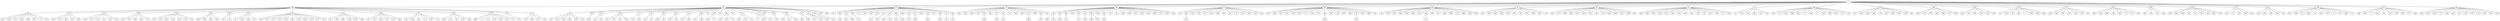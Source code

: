 strict graph G {
1;
296;
311;
327;
123;
492;
141;
164;
444;
43;
28;
253;
312;
496;
250;
394;
283;
267;
112;
322;
401;
419;
53;
416;
326;
475;
185;
434;
376;
452;
189;
130;
109;
163;
212;
363;
313;
198;
97;
336;
337;
26;
217;
49;
282;
257;
252;
0;
42;
102;
427;
111;
361;
73;
318;
423;
264;
58;
351;
12;
439;
428;
398;
317;
40;
276;
203;
448;
99;
200;
170;
180;
21;
247;
287;
231;
52;
62;
440;
449;
279;
79;
201;
273;
83;
238;
14;
391;
228;
325;
338;
39;
133;
482;
175;
474;
173;
293;
348;
171;
399;
455;
80;
86;
235;
485;
479;
259;
477;
342;
355;
243;
45;
377;
128;
353;
472;
229;
245;
299;
121;
323;
435;
16;
458;
142;
135;
92;
219;
380;
347;
262;
23;
213;
169;
153;
116;
315;
186;
63;
187;
236;
412;
11;
104;
270;
209;
265;
158;
234;
260;
38;
100;
389;
381;
36;
114;
139;
290;
483;
288;
251;
316;
239;
64;
402;
366;
125;
484;
364;
300;
478;
284;
400;
240;
156;
341;
190;
162;
494;
491;
113;
191;
172;
396;
433;
457;
447;
145;
343;
157;
384;
463;
110;
369;
415;
403;
388;
294;
352;
473;
256;
278;
442;
418;
192;
34;
431;
184;
71;
395;
8;
155;
285;
365;
47;
319;
160;
3;
335;
340;
441;
27;
446;
17;
224;
298;
101;
33;
255;
91;
220;
204;
406;
178;
372;
292;
314;
304;
89;
194;
127;
374;
430;
486;
131;
404;
205;
44;
464;
106;
120;
413;
51;
218;
50;
467;
2;
246;
206;
436;
450;
461;
497;
134;
297;
55;
87;
499;
149;
498;
310;
108;
9;
177;
118;
305;
261;
68;
420;
346;
306;
409;
291;
271;
66;
331;
382;
143;
301;
77;
233;
480;
103;
345;
425;
443;
465;
65;
407;
359;
54;
454;
15;
193;
179;
6;
25;
489;
277;
168;
460;
7;
414;
232;
216;
379;
387;
57;
248;
165;
307;
208;
72;
146;
481;
37;
453;
150;
18;
210;
161;
370;
295;
254;
124;
429;
466;
421;
13;
451;
182;
275;
242;
174;
386;
136;
274;
129;
272;
356;
222;
69;
48;
309;
96;
117;
159;
151;
456;
302;
410;
332;
94;
188;
468;
432;
362;
29;
41;
81;
144;
358;
207;
328;
437;
411;
221;
320;
397;
344;
462;
140;
471;
470;
88;
269;
490;
183;
350;
368;
95;
241;
438;
93;
137;
493;
126;
426;
202;
417;
487;
371;
166;
122;
85;
334;
196;
488;
4;
357;
476;
199;
90;
67;
227;
176;
405;
215;
281;
56;
244;
459;
469;
408;
230;
195;
24;
82;
197;
105;
59;
339;
115;
181;
35;
22;
360;
46;
132;
20;
147;
138;
107;
349;
385;
75;
354;
226;
78;
367;
154;
10;
5;
445;
167;
152;
495;
61;
148;
266;
308;
60;
303;
383;
225;
119;
324;
393;
31;
375;
392;
258;
223;
211;
249;
373;
268;
424;
422;
19;
214;
280;
98;
76;
289;
84;
390;
321;
329;
32;
70;
263;
286;
237;
333;
30;
330;
378;
74;
253 -- 403;
130 -- 410;
130 -- 456;
253 -- 352;
296 -- 189;
1 -- 492;
401 -- 420;
311 -- 282;
444 -- 402;
394 -- 131;
327 -- 449;
327 -- 287;
123 -- 173;
112 -- 297;
253 -- 442;
49 -- 408;
326 -- 193;
452 -- 274;
326 -- 25;
311 -- 361;
496 -- 441;
250 -- 314;
283 -- 413;
185 -- 161;
189 -- 117;
49 -- 459;
164 -- 270;
141 -- 213;
342 -- 286;
475 -- 379;
312 -- 285;
313 -- 269;
327 -- 238;
123 -- 39;
311 -- 203;
398 -- 148;
296 -- 97;
475 -- 414;
434 -- 466;
28 -- 396;
475 -- 57;
311 -- 0;
363 -- 437;
164 -- 11;
311 -- 111;
296 -- 452;
363 -- 397;
337 -- 199;
12 -- 5;
419 -- 331;
163 -- 41;
253 -- 34;
185 -- 210;
264 -- 78;
327 -- 83;
53 -- 103;
361 -- 107;
326 -- 407;
38 -- 378;
123 -- 228;
185 -- 307;
376 -- 182;
444 -- 139;
259 -- 70;
123 -- 338;
326 -- 54;
296 -- 198;
311 -- 317;
363 -- 221;
49 -- 469;
141 -- 23;
0 -- 181;
1 -- 394;
327 -- 231;
250 -- 91;
26 -- 227;
492 -- 86;
427 -- 20;
322 -- 498;
296 -- 363;
444 -- 239;
209 -- 330;
212 -- 144;
311 -- 40;
43 -- 284;
164 -- 315;
185 -- 208;
444 -- 114;
43 -- 494;
42 -- 22;
164 -- 187;
394 -- 127;
363 -- 470;
217 -- 176;
123 -- 482;
109 -- 188;
164 -- 412;
257 -- 82;
327 -- 62;
1 -- 267;
312 -- 365;
296 -- 130;
363 -- 344;
198 -- 438;
318 -- 385;
337 -- 357;
111 -- 138;
141 -- 92;
475 -- 248;
336 -- 334;
28 -- 415;
141 -- 153;
1 -- 296;
112 -- 134;
231 -- 375;
434 -- 295;
1 -- 28;
296 -- 217;
1 -- 327;
327 -- 99;
86 -- 321;
185 -- 146;
185 -- 481;
28 -- 457;
141 -- 458;
283 -- 120;
326 -- 15;
185 -- 370;
311 -- 427;
311 -- 423;
141 -- 347;
28 -- 447;
212 -- 358;
42 -- 35;
485 -- 32;
185 -- 18;
492 -- 355;
311 -- 102;
492 -- 342;
164 -- 209;
492 -- 229;
212 -- 207;
170 -- 393;
180 -- 31;
496 -- 335;
337 -- 67;
496 -- 17;
401 -- 68;
311 -- 439;
141 -- 169;
252 -- 339;
28 -- 110;
327 -- 201;
452 -- 356;
492 -- 353;
337 -- 476;
43 -- 478;
452 -- 222;
313 -- 88;
1 -- 311;
49 -- 56;
253 -- 278;
1 -- 123;
317 -- 266;
322 -- 149;
496 -- 3;
250 -- 204;
376 -- 242;
296 -- 109;
123 -- 474;
492 -- 235;
326 -- 454;
327 -- 52;
264 -- 354;
1 -- 312;
327 -- 440;
336 -- 122;
102 -- 46;
311 -- 12;
394 -- 486;
238 -- 422;
452 -- 272;
444 -- 36;
363 -- 462;
123 -- 293;
1 -- 185;
326 -- 277;
267 -- 206;
496 -- 255;
452 -- 136;
97 -- 487;
1 -- 250;
440 -- 249;
217 -- 405;
111 -- 147;
363 -- 411;
252 -- 105;
53 -- 77;
444 -- 288;
428 -- 152;
267 -- 436;
243 -- 333;
198 -- 493;
1 -- 322;
43 -- 162;
311 -- 58;
253 -- 294;
40 -- 303;
273 -- 424;
164 -- 158;
250 -- 304;
250 -- 89;
28 -- 369;
419 -- 382;
123 -- 80;
419 -- 143;
416 -- 443;
327 -- 391;
141 -- 116;
398 -- 495;
53 -- 301;
492 -- 121;
312 -- 8;
444 -- 483;
311 -- 252;
475 -- 216;
313 -- 490;
267 -- 246;
327 -- 273;
185 -- 150;
112 -- 87;
252 -- 197;
164 -- 265;
398 -- 61;
130 -- 159;
175 -- 98;
267 -- 2;
322 -- 118;
198 -- 95;
419 -- 409;
477 -- 263;
130 -- 94;
313 -- 368;
43 -- 156;
419 -- 306;
130 -- 151;
28 -- 191;
434 -- 124;
434 -- 429;
49 -- 244;
337 -- 488;
189 -- 309;
86 -- 390;
97 -- 126;
492 -- 479;
496 -- 298;
416 -- 425;
109 -- 362;
322 -- 310;
253 -- 418;
492 -- 128;
253 -- 192;
200 -- 119;
416 -- 65;
336 -- 85;
283 -- 106;
1 -- 419;
14 -- 19;
164 -- 381;
53 -- 233;
123 -- 399;
322 -- 9;
492 -- 259;
283 -- 44;
342 -- 237;
312 -- 319;
123 -- 325;
267 -- 51;
363 -- 471;
496 -- 446;
1 -- 141;
141 -- 262;
112 -- 497;
189 -- 48;
492 -- 377;
311 -- 318;
102 -- 360;
198 -- 137;
112 -- 461;
170 -- 324;
235 -- 329;
123 -- 348;
394 -- 404;
267 -- 218;
475 -- 232;
164 -- 63;
189 -- 96;
427 -- 132;
444 -- 125;
316 -- 74;
253 -- 388;
43 -- 240;
133 -- 280;
361 -- 349;
492 -- 299;
492 -- 485;
189 -- 69;
1 -- 164;
43 -- 400;
164 -- 236;
311 -- 42;
444 -- 251;
313 -- 183;
318 -- 75;
452 -- 129;
496 -- 224;
164 -- 186;
322 -- 108;
475 -- 387;
97 -- 426;
1 -- 401;
327 -- 247;
337 -- 90;
264 -- 226;
250 -- 292;
97 -- 417;
391 -- 214;
327 -- 21;
164 -- 104;
444 -- 64;
279 -- 373;
28 -- 384;
112 -- 55;
351 -- 367;
458 -- 30;
475 -- 168;
141 -- 16;
112 -- 450;
419 -- 291;
434 -- 254;
296 -- 163;
327 -- 200;
327 -- 180;
311 -- 49;
28 -- 172;
492 -- 477;
434 -- 13;
327 -- 170;
141 -- 219;
394 -- 430;
434 -- 421;
130 -- 302;
296 -- 337;
322 -- 499;
496 -- 160;
296 -- 376;
311 -- 264;
440 -- 211;
185 -- 453;
322 -- 177;
283 -- 205;
28 -- 145;
444 -- 364;
376 -- 386;
164 -- 389;
336 -- 196;
171 -- 289;
43 -- 113;
253 -- 395;
492 -- 435;
312 -- 155;
43 -- 491;
363 -- 328;
475 -- 7;
376 -- 275;
185 -- 37;
0 -- 115;
164 -- 234;
276 -- 225;
1 -- 43;
123 -- 455;
185 -- 72;
1 -- 253;
123 -- 133;
198 -- 241;
49 -- 230;
492 -- 323;
141 -- 380;
12 -- 445;
28 -- 157;
109 -- 468;
337 -- 4;
250 -- 372;
250 -- 406;
496 -- 340;
217 -- 215;
130 -- 332;
444 -- 300;
419 -- 66;
311 -- 276;
12 -- 167;
351 -- 10;
253 -- 71;
394 -- 194;
212 -- 81;
296 -- 434;
444 -- 290;
311 -- 398;
326 -- 359;
296 -- 313;
1 -- 444;
28 -- 433;
252 -- 59;
40 -- 60;
253 -- 431;
1 -- 496;
253 -- 256;
492 -- 45;
250 -- 178;
444 -- 316;
313 -- 350;
336 -- 166;
53 -- 480;
419 -- 271;
52 -- 392;
217 -- 281;
141 -- 135;
351 -- 154;
376 -- 174;
141 -- 142;
250 -- 220;
123 -- 171;
492 -- 243;
164 -- 100;
419 -- 346;
257 -- 24;
317 -- 308;
185 -- 165;
311 -- 448;
401 -- 305;
62 -- 223;
475 -- 460;
123 -- 175;
62 -- 258;
455 -- 84;
28 -- 343;
43 -- 341;
267 -- 467;
1 -- 283;
492 -- 472;
311 -- 257;
492 -- 245;
198 -- 93;
1 -- 475;
97 -- 371;
326 -- 6;
163 -- 29;
282 -- 195;
40 -- 383;
283 -- 464;
444 -- 484;
327 -- 279;
416 -- 465;
312 -- 47;
394 -- 374;
496 -- 101;
296 -- 336;
416 -- 345;
326 -- 179;
311 -- 428;
28 -- 463;
253 -- 184;
79 -- 268;
1 -- 416;
496 -- 27;
363 -- 320;
296 -- 26;
43 -- 190;
164 -- 260;
311 -- 351;
1 -- 112;
97 -- 202;
327 -- 79;
1 -- 53;
401 -- 261;
1 -- 326;
109 -- 432;
164 -- 38;
363 -- 140;
474 -- 76;
444 -- 366;
496 -- 33;
296 -- 212;
267 -- 50;
434 -- 451;
311 -- 73;
326 -- 489;
327 -- 14;
253 -- 473;
}
